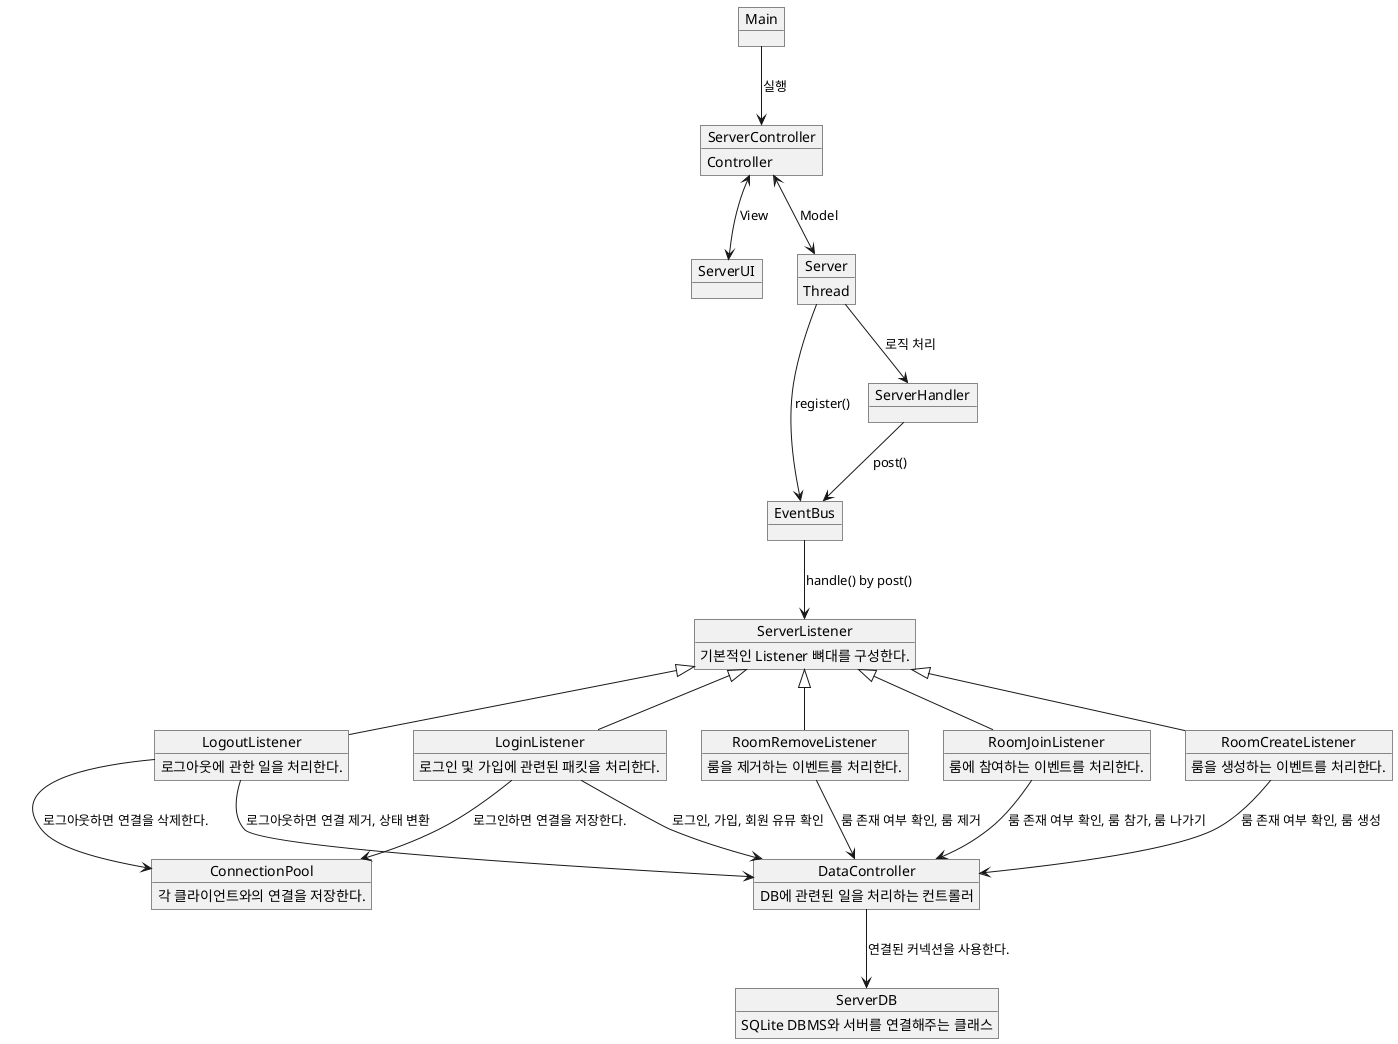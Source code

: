 @startuml
object Main
object ServerController
ServerController : Controller

object ServerUI
object Server
Server : Thread

object ServerHandler
object ServerListener
object LoginListener
object LogoutListener
object RoomCreateListener
object RoomRemoveListener
object RoomJoinListener
object EventBus
object ServerDB
object DataController
object ConnectionPool

ConnectionPool : 각 클라이언트와의 연결을 저장한다.
ServerListener : 기본적인 Listener 뼈대를 구성한다.
LoginListener : 로그인 및 가입에 관련된 패킷을 처리한다.
RoomCreateListener : 룸을 생성하는 이벤트를 처리한다.
RoomRemoveListener : 룸을 제거하는 이벤트를 처리한다.
RoomJoinListener : 룸에 참여하는 이벤트를 처리한다.
ServerDB : SQLite DBMS와 서버를 연결해주는 클래스
DataController : DB에 관련된 일을 처리하는 컨트롤러
LogoutListener : 로그아웃에 관한 일을 처리한다.

Main --> ServerController : 실행
ServerController <--> ServerUI : View
ServerController <--> Server : Model
Server --> ServerHandler : 로직 처리
Server --> EventBus : register()
ServerHandler --> EventBus : post()
EventBus --> ServerListener : handle() by post()
LoginListener --> DataController : 로그인, 가입, 회원 유뮤 확인
LoginListener --> ConnectionPool : 로그인하면 연결을 저장한다.
LogoutListener --> ConnectionPool : 로그아웃하면 연결을 삭제한다.
RoomCreateListener --> DataController : 룸 존재 여부 확인, 룸 생성
RoomJoinListener --> DataController : 룸 존재 여부 확인, 룸 참가, 룸 나가기
RoomRemoveListener --> DataController : 룸 존재 여부 확인, 룸 제거
LogoutListener --> DataController : 로그아웃하면 연결 제거, 상태 변환
DataController --> ServerDB : 연결된 커넥션을 사용한다.
ServerListener <|-- LoginListener
ServerListener <|-- LogoutListener
ServerListener <|-- RoomCreateListener
ServerListener <|-- RoomJoinListener
ServerListener <|-- RoomRemoveListener
@enduml

